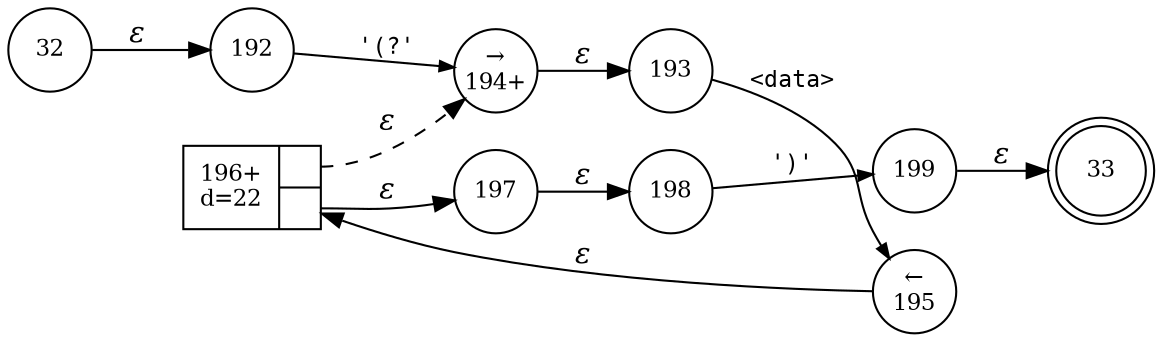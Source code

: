 digraph ATN {
rankdir=LR;
s33[fontsize=11, label="33", shape=doublecircle, fixedsize=true, width=.6];
s32[fontsize=11,label="32", shape=circle, fixedsize=true, width=.55, peripheries=1];
s192[fontsize=11,label="192", shape=circle, fixedsize=true, width=.55, peripheries=1];
s193[fontsize=11,label="193", shape=circle, fixedsize=true, width=.55, peripheries=1];
s194[fontsize=11,label="&rarr;\n194+", shape=circle, fixedsize=true, width=.55, peripheries=1];
s195[fontsize=11,label="&larr;\n195", shape=circle, fixedsize=true, width=.55, peripheries=1];
s196[fontsize=11,label="{196+\nd=22|{<p0>|<p1>}}", shape=record, fixedsize=false, peripheries=1];
s197[fontsize=11,label="197", shape=circle, fixedsize=true, width=.55, peripheries=1];
s198[fontsize=11,label="198", shape=circle, fixedsize=true, width=.55, peripheries=1];
s199[fontsize=11,label="199", shape=circle, fixedsize=true, width=.55, peripheries=1];
s32 -> s192 [fontname="Times-Italic", label="&epsilon;"];
s192 -> s194 [fontsize=11, fontname="Courier", arrowsize=.7, label = "'(?'", arrowhead = normal];
s194 -> s193 [fontname="Times-Italic", label="&epsilon;"];
s193 -> s195 [fontsize=11, fontname="Courier", arrowsize=.7, label = "<data>", arrowhead = normal];
s195 -> s196 [fontname="Times-Italic", label="&epsilon;"];
s196:p0 -> s194 [fontname="Times-Italic", label="&epsilon;", style="dashed"];
s196:p1 -> s197 [fontname="Times-Italic", label="&epsilon;"];
s197 -> s198 [fontname="Times-Italic", label="&epsilon;"];
s198 -> s199 [fontsize=11, fontname="Courier", arrowsize=.7, label = "')'", arrowhead = normal];
s199 -> s33 [fontname="Times-Italic", label="&epsilon;"];
}